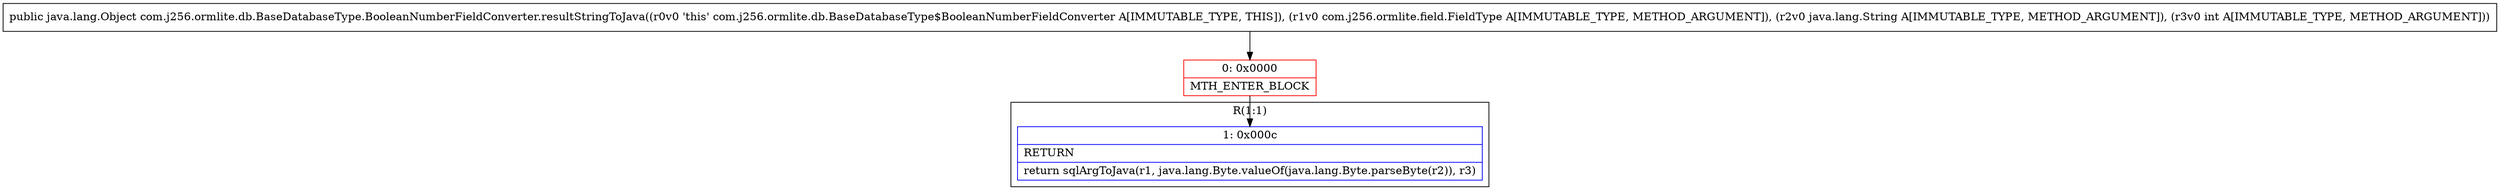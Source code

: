digraph "CFG forcom.j256.ormlite.db.BaseDatabaseType.BooleanNumberFieldConverter.resultStringToJava(Lcom\/j256\/ormlite\/field\/FieldType;Ljava\/lang\/String;I)Ljava\/lang\/Object;" {
subgraph cluster_Region_1879768173 {
label = "R(1:1)";
node [shape=record,color=blue];
Node_1 [shape=record,label="{1\:\ 0x000c|RETURN\l|return sqlArgToJava(r1, java.lang.Byte.valueOf(java.lang.Byte.parseByte(r2)), r3)\l}"];
}
Node_0 [shape=record,color=red,label="{0\:\ 0x0000|MTH_ENTER_BLOCK\l}"];
MethodNode[shape=record,label="{public java.lang.Object com.j256.ormlite.db.BaseDatabaseType.BooleanNumberFieldConverter.resultStringToJava((r0v0 'this' com.j256.ormlite.db.BaseDatabaseType$BooleanNumberFieldConverter A[IMMUTABLE_TYPE, THIS]), (r1v0 com.j256.ormlite.field.FieldType A[IMMUTABLE_TYPE, METHOD_ARGUMENT]), (r2v0 java.lang.String A[IMMUTABLE_TYPE, METHOD_ARGUMENT]), (r3v0 int A[IMMUTABLE_TYPE, METHOD_ARGUMENT])) }"];
MethodNode -> Node_0;
Node_0 -> Node_1;
}

